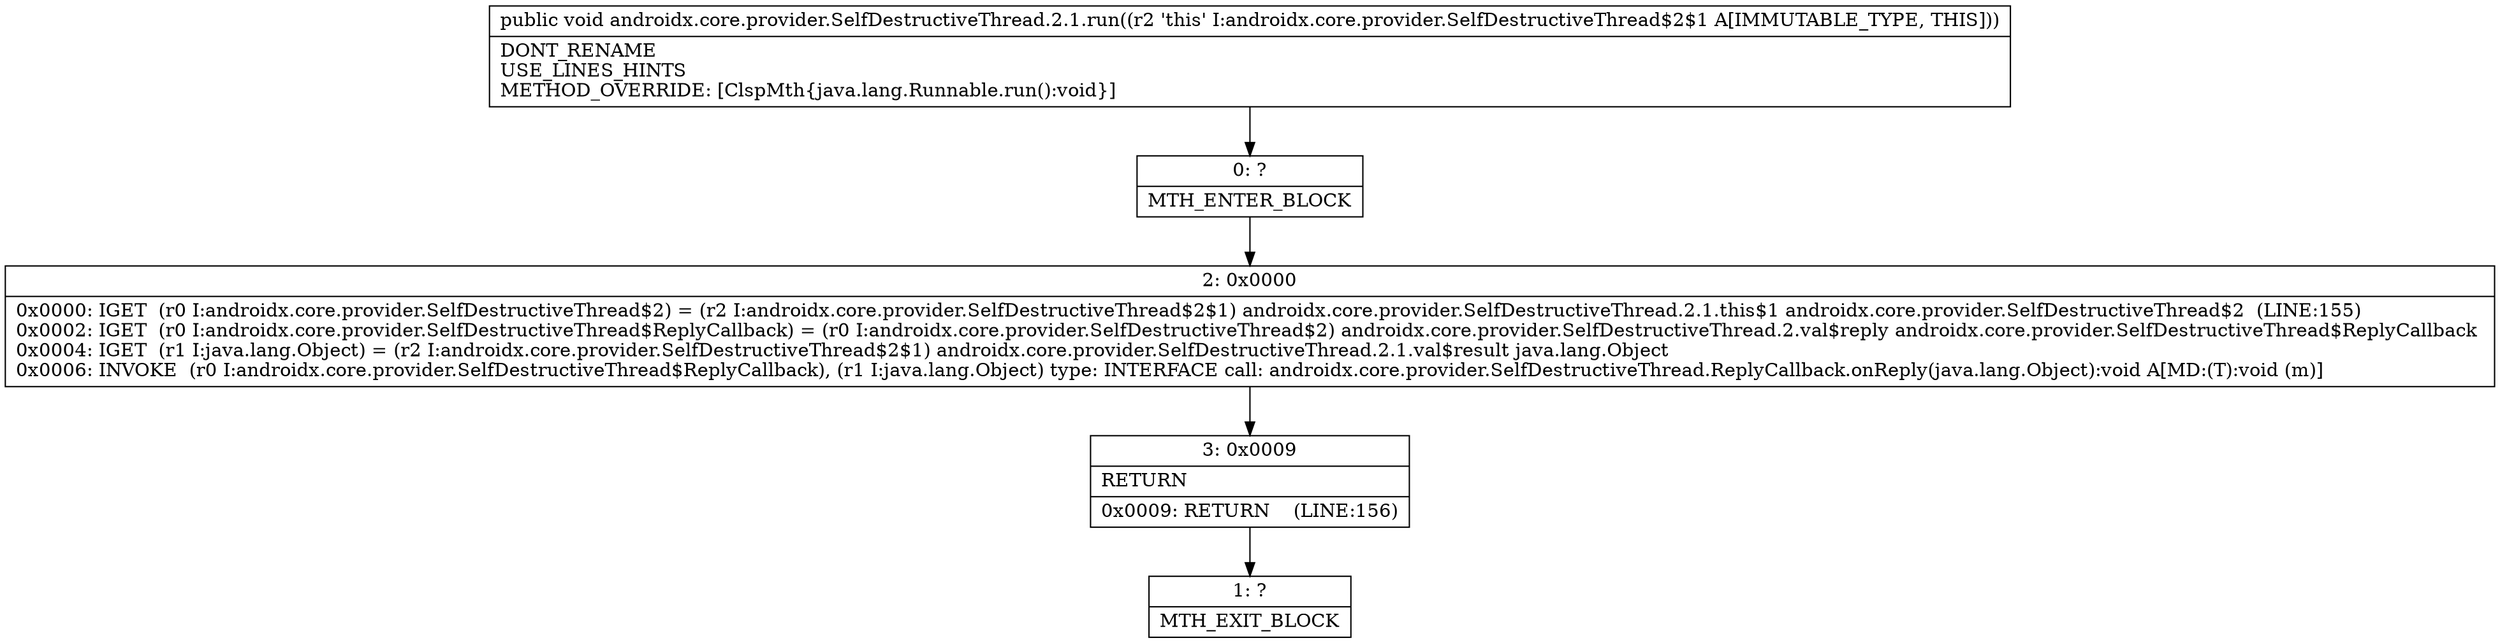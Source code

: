 digraph "CFG forandroidx.core.provider.SelfDestructiveThread.2.1.run()V" {
Node_0 [shape=record,label="{0\:\ ?|MTH_ENTER_BLOCK\l}"];
Node_2 [shape=record,label="{2\:\ 0x0000|0x0000: IGET  (r0 I:androidx.core.provider.SelfDestructiveThread$2) = (r2 I:androidx.core.provider.SelfDestructiveThread$2$1) androidx.core.provider.SelfDestructiveThread.2.1.this$1 androidx.core.provider.SelfDestructiveThread$2  (LINE:155)\l0x0002: IGET  (r0 I:androidx.core.provider.SelfDestructiveThread$ReplyCallback) = (r0 I:androidx.core.provider.SelfDestructiveThread$2) androidx.core.provider.SelfDestructiveThread.2.val$reply androidx.core.provider.SelfDestructiveThread$ReplyCallback \l0x0004: IGET  (r1 I:java.lang.Object) = (r2 I:androidx.core.provider.SelfDestructiveThread$2$1) androidx.core.provider.SelfDestructiveThread.2.1.val$result java.lang.Object \l0x0006: INVOKE  (r0 I:androidx.core.provider.SelfDestructiveThread$ReplyCallback), (r1 I:java.lang.Object) type: INTERFACE call: androidx.core.provider.SelfDestructiveThread.ReplyCallback.onReply(java.lang.Object):void A[MD:(T):void (m)]\l}"];
Node_3 [shape=record,label="{3\:\ 0x0009|RETURN\l|0x0009: RETURN    (LINE:156)\l}"];
Node_1 [shape=record,label="{1\:\ ?|MTH_EXIT_BLOCK\l}"];
MethodNode[shape=record,label="{public void androidx.core.provider.SelfDestructiveThread.2.1.run((r2 'this' I:androidx.core.provider.SelfDestructiveThread$2$1 A[IMMUTABLE_TYPE, THIS]))  | DONT_RENAME\lUSE_LINES_HINTS\lMETHOD_OVERRIDE: [ClspMth\{java.lang.Runnable.run():void\}]\l}"];
MethodNode -> Node_0;Node_0 -> Node_2;
Node_2 -> Node_3;
Node_3 -> Node_1;
}

